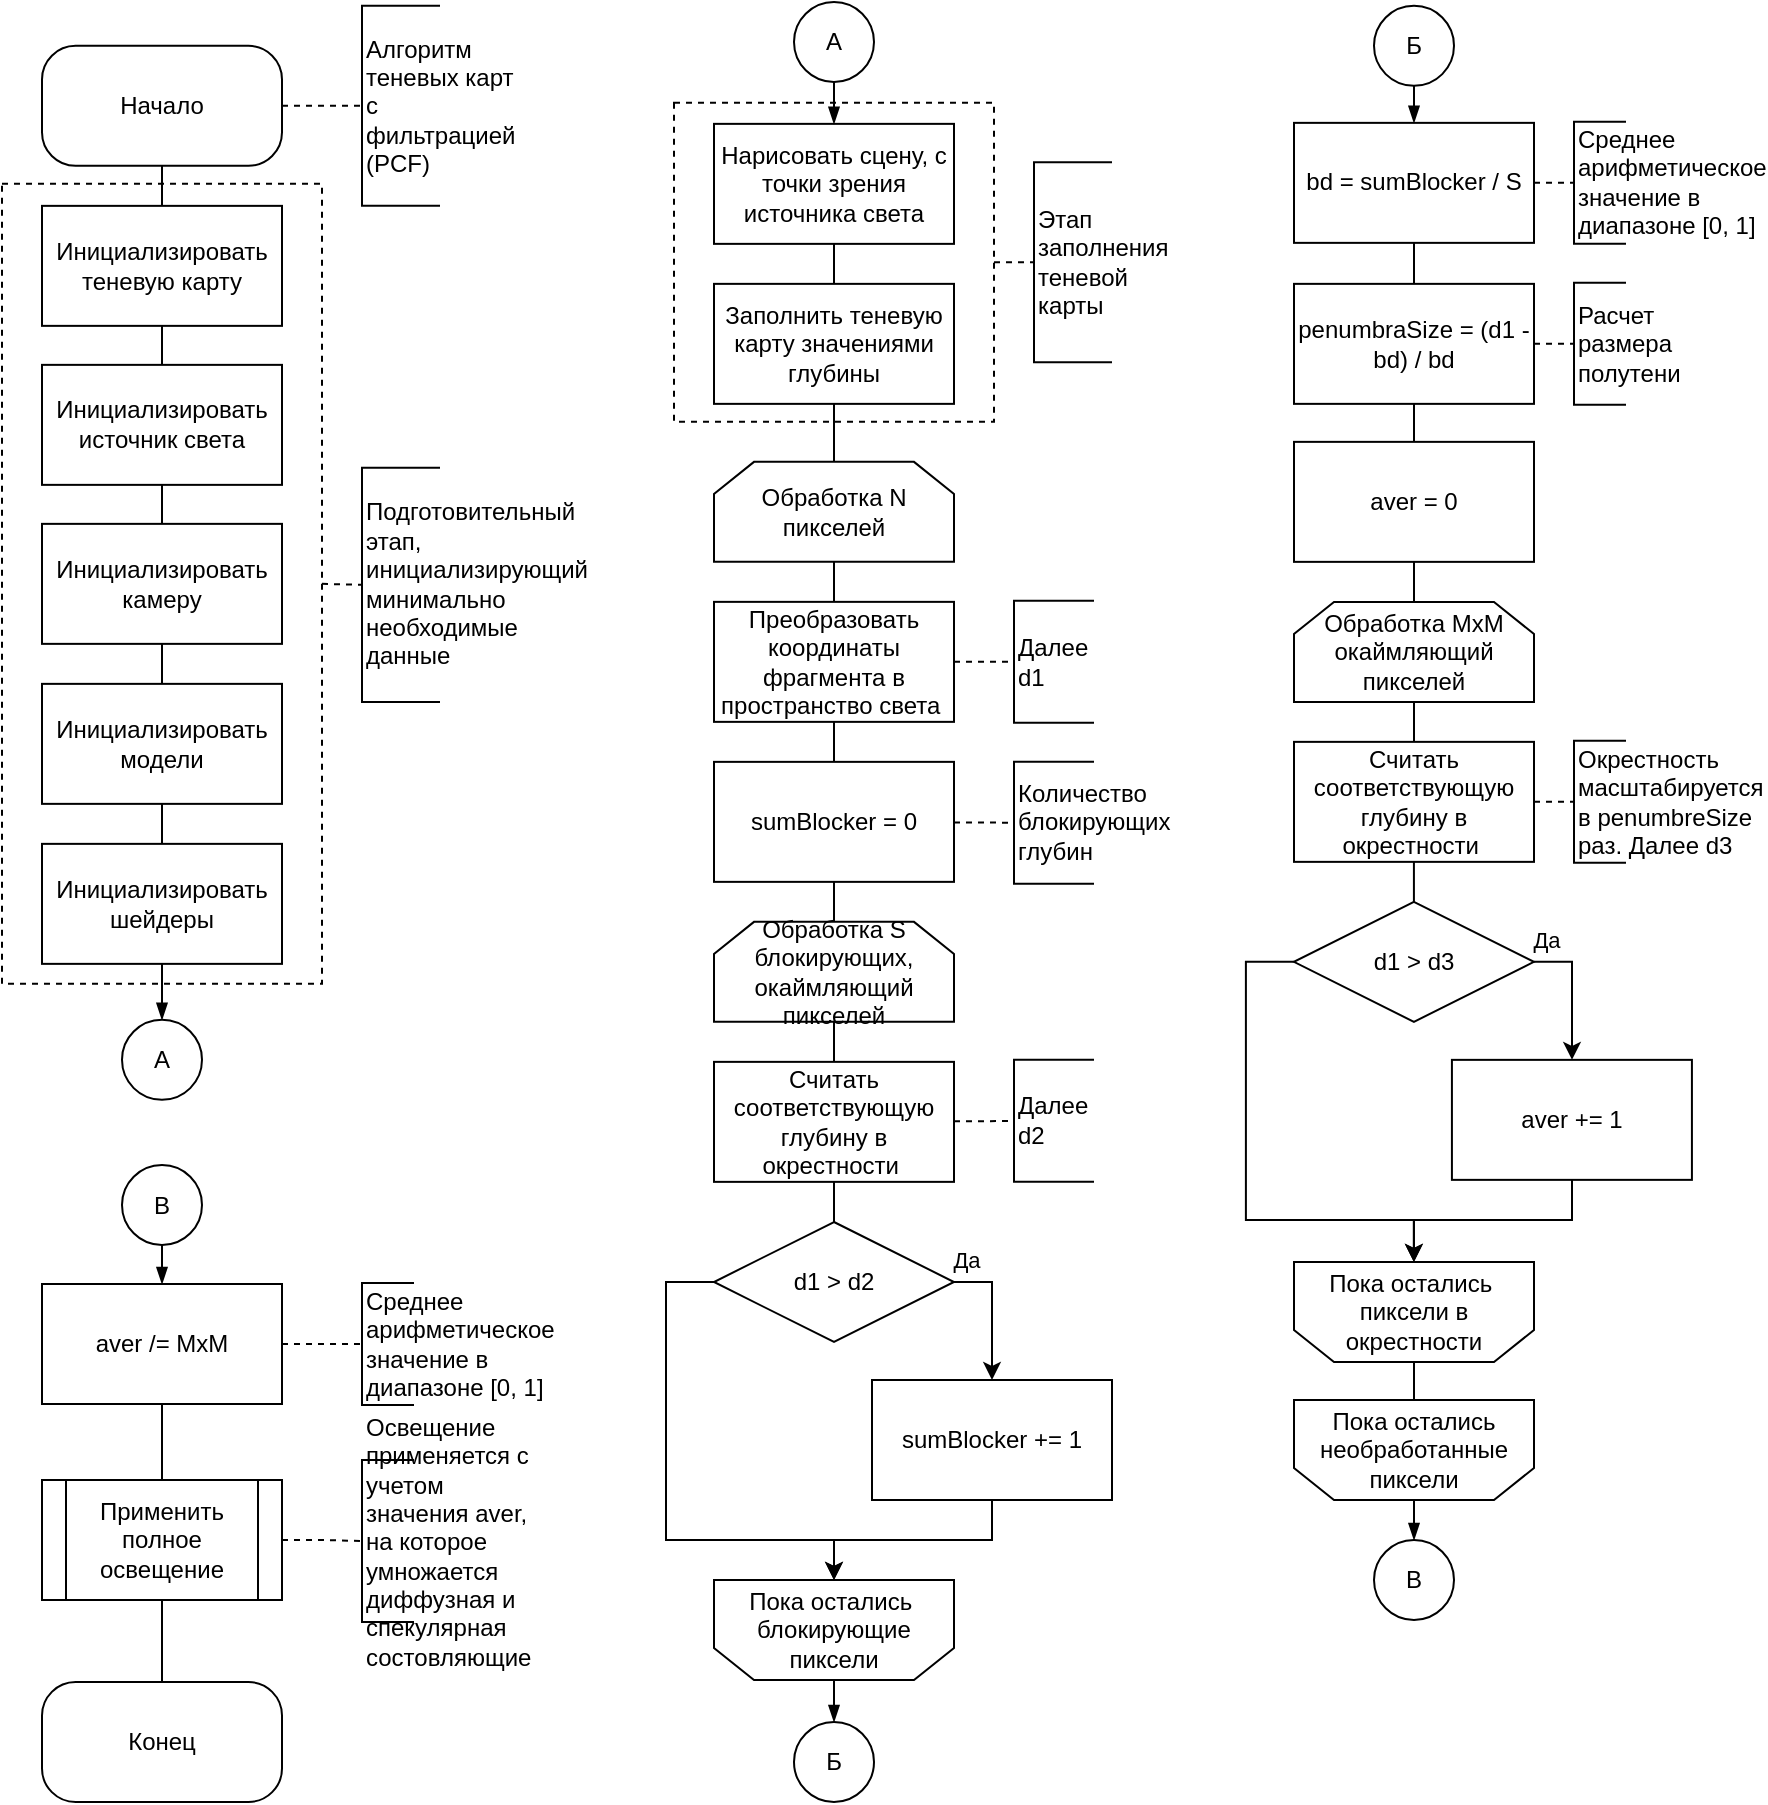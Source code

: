 <mxfile>
    <diagram id="GhDfTKRkD5Z-3g4U4auH" name="Page-1">
        <mxGraphModel dx="1401" dy="2188" grid="1" gridSize="10" guides="1" tooltips="1" connect="1" arrows="1" fold="1" page="1" pageScale="1" pageWidth="827" pageHeight="1169" math="0" shadow="0">
            <root>
                <mxCell id="0"/>
                <mxCell id="1" parent="0"/>
                <mxCell id="2" style="edgeStyle=orthogonalEdgeStyle;rounded=0;html=1;entryX=0;entryY=0.5;entryDx=0;entryDy=0;entryPerimeter=0;strokeColor=default;fontColor=default;endArrow=none;endFill=0;dashed=1;" parent="1" source="3" target="25" edge="1">
                    <mxGeometry relative="1" as="geometry"/>
                </mxCell>
                <mxCell id="3" value="" style="rounded=0;whiteSpace=wrap;html=1;dashed=1;" parent="1" vertex="1">
                    <mxGeometry x="410" y="-939.57" width="160" height="159.5" as="geometry"/>
                </mxCell>
                <mxCell id="4" style="edgeStyle=none;html=1;exitX=1;exitY=0.5;exitDx=0;exitDy=0;entryX=0;entryY=0.5;entryDx=0;entryDy=0;entryPerimeter=0;endArrow=none;endFill=0;dashed=1;" parent="1" source="5" target="18" edge="1">
                    <mxGeometry relative="1" as="geometry"/>
                </mxCell>
                <mxCell id="5" value="" style="rounded=0;whiteSpace=wrap;html=1;dashed=1;" parent="1" vertex="1">
                    <mxGeometry x="74" y="-899.07" width="160" height="400" as="geometry"/>
                </mxCell>
                <mxCell id="6" style="edgeStyle=none;html=1;exitX=1;exitY=0.5;exitDx=0;exitDy=0;entryX=0;entryY=0.5;entryDx=0;entryDy=0;entryPerimeter=0;dashed=1;endArrow=none;endFill=0;" parent="1" source="8" target="9" edge="1">
                    <mxGeometry relative="1" as="geometry"/>
                </mxCell>
                <mxCell id="7" style="edgeStyle=none;html=1;endArrow=none;endFill=0;" parent="1" source="8" target="11" edge="1">
                    <mxGeometry relative="1" as="geometry"/>
                </mxCell>
                <mxCell id="8" value="Начало" style="rounded=1;whiteSpace=wrap;html=1;arcSize=28;" parent="1" vertex="1">
                    <mxGeometry x="94" y="-968.07" width="120" height="60" as="geometry"/>
                </mxCell>
                <mxCell id="9" value="Алгоритм теневых карт с фильтрацией (PCF)" style="strokeWidth=1;shape=mxgraph.flowchart.annotation_1;align=left;pointerEvents=1;whiteSpace=wrap;fontColor=default;" parent="1" vertex="1">
                    <mxGeometry x="254" y="-988.07" width="39" height="100" as="geometry"/>
                </mxCell>
                <mxCell id="10" style="edgeStyle=none;html=1;endArrow=none;endFill=0;" parent="1" source="11" target="13" edge="1">
                    <mxGeometry relative="1" as="geometry"/>
                </mxCell>
                <mxCell id="11" value="Инициализировать теневую карту" style="rounded=0;whiteSpace=wrap;" parent="1" vertex="1">
                    <mxGeometry x="94" y="-888.07" width="120" height="60" as="geometry"/>
                </mxCell>
                <mxCell id="12" style="edgeStyle=none;html=1;endArrow=none;endFill=0;" parent="1" source="13" target="15" edge="1">
                    <mxGeometry relative="1" as="geometry"/>
                </mxCell>
                <mxCell id="13" value="Инициализировать источник света" style="rounded=0;whiteSpace=wrap;" parent="1" vertex="1">
                    <mxGeometry x="94" y="-808.57" width="120" height="60" as="geometry"/>
                </mxCell>
                <mxCell id="14" style="edgeStyle=none;html=1;endArrow=none;endFill=0;" parent="1" source="15" target="17" edge="1">
                    <mxGeometry relative="1" as="geometry"/>
                </mxCell>
                <mxCell id="15" value="Инициализировать камеру" style="rounded=0;whiteSpace=wrap;" parent="1" vertex="1">
                    <mxGeometry x="94" y="-729.07" width="120" height="60" as="geometry"/>
                </mxCell>
                <mxCell id="16" style="edgeStyle=none;html=1;endArrow=none;endFill=0;" parent="1" source="17" target="20" edge="1">
                    <mxGeometry relative="1" as="geometry"/>
                </mxCell>
                <mxCell id="17" value="Инициализировать модели" style="rounded=0;whiteSpace=wrap;" parent="1" vertex="1">
                    <mxGeometry x="94" y="-649.07" width="120" height="60" as="geometry"/>
                </mxCell>
                <mxCell id="18" value="Подготовительный этап, инициализирующий минимально необходимые данные" style="strokeWidth=1;shape=mxgraph.flowchart.annotation_1;align=left;pointerEvents=1;whiteSpace=wrap;labelBorderColor=none;labelBackgroundColor=none;spacing=2;" parent="1" vertex="1">
                    <mxGeometry x="254" y="-757.14" width="39" height="117.14" as="geometry"/>
                </mxCell>
                <mxCell id="92" style="edgeStyle=none;html=1;endArrow=blockThin;endFill=1;" edge="1" parent="1" source="20" target="91">
                    <mxGeometry relative="1" as="geometry"/>
                </mxCell>
                <mxCell id="20" value="Инициализировать&#10;шейдеры" style="rounded=0;whiteSpace=wrap;" parent="1" vertex="1">
                    <mxGeometry x="94" y="-569.07" width="120" height="60" as="geometry"/>
                </mxCell>
                <mxCell id="21" style="edgeStyle=orthogonalEdgeStyle;rounded=0;html=1;strokeColor=default;fontColor=default;endArrow=none;endFill=0;" parent="1" source="22" target="24" edge="1">
                    <mxGeometry relative="1" as="geometry"/>
                </mxCell>
                <mxCell id="22" value="Нарисовать сцену, с точки зрения источника света" style="rounded=0;whiteSpace=wrap;" parent="1" vertex="1">
                    <mxGeometry x="430" y="-929.07" width="120" height="60" as="geometry"/>
                </mxCell>
                <mxCell id="23" style="edgeStyle=orthogonalEdgeStyle;rounded=0;html=1;exitX=0.5;exitY=1;exitDx=0;exitDy=0;strokeColor=default;fontColor=default;endArrow=none;endFill=0;" parent="1" source="24" edge="1">
                    <mxGeometry relative="1" as="geometry">
                        <mxPoint x="490" y="-760.07" as="targetPoint"/>
                    </mxGeometry>
                </mxCell>
                <mxCell id="24" value="Заполнить теневую карту значениями глубины" style="rounded=0;whiteSpace=wrap;" parent="1" vertex="1">
                    <mxGeometry x="430" y="-849.07" width="120" height="60" as="geometry"/>
                </mxCell>
                <mxCell id="25" value="Этап заполнения теневой карты" style="strokeWidth=1;shape=mxgraph.flowchart.annotation_1;align=left;pointerEvents=1;whiteSpace=wrap;fontColor=default;" parent="1" vertex="1">
                    <mxGeometry x="590" y="-909.82" width="39" height="100" as="geometry"/>
                </mxCell>
                <mxCell id="26" style="edgeStyle=orthogonalEdgeStyle;rounded=0;html=1;strokeColor=default;fontColor=default;endArrow=none;endFill=0;" parent="1" source="27" target="30" edge="1">
                    <mxGeometry relative="1" as="geometry"/>
                </mxCell>
                <mxCell id="27" value="Обработка N пикселей" style="shape=loopLimit;whiteSpace=wrap;html=1;labelBackgroundColor=none;labelBorderColor=none;fontColor=default;" parent="1" vertex="1">
                    <mxGeometry x="430" y="-760.07" width="120" height="50" as="geometry"/>
                </mxCell>
                <mxCell id="28" style="edgeStyle=orthogonalEdgeStyle;rounded=0;html=1;entryX=0;entryY=0.5;entryDx=0;entryDy=0;entryPerimeter=0;strokeColor=default;fontColor=default;endArrow=none;endFill=0;dashed=1;" parent="1" source="30" target="31" edge="1">
                    <mxGeometry relative="1" as="geometry"/>
                </mxCell>
                <mxCell id="29" style="edgeStyle=none;html=1;endArrow=none;endFill=0;" parent="1" source="30" target="37" edge="1">
                    <mxGeometry relative="1" as="geometry"/>
                </mxCell>
                <mxCell id="30" value="Преобразовать координаты фрагмента в пространство света " style="rounded=0;whiteSpace=wrap;" parent="1" vertex="1">
                    <mxGeometry x="430" y="-690.07" width="120" height="60" as="geometry"/>
                </mxCell>
                <mxCell id="31" value="Далее&#10;d1" style="strokeWidth=1;shape=mxgraph.flowchart.annotation_1;align=left;pointerEvents=1;whiteSpace=wrap;fontColor=default;" parent="1" vertex="1">
                    <mxGeometry x="580" y="-690.57" width="40" height="61" as="geometry"/>
                </mxCell>
                <mxCell id="32" value="Конец" style="rounded=1;whiteSpace=wrap;html=1;arcSize=28;" parent="1" vertex="1">
                    <mxGeometry x="94" y="-150" width="120" height="60" as="geometry"/>
                </mxCell>
                <mxCell id="33" style="edgeStyle=none;html=1;endArrow=none;endFill=0;" parent="1" source="34" target="40" edge="1">
                    <mxGeometry relative="1" as="geometry"/>
                </mxCell>
                <mxCell id="34" value="Обработка S блокирующих, окаймляющий пикселей" style="shape=loopLimit;whiteSpace=wrap;html=1;labelBackgroundColor=none;labelBorderColor=none;fontColor=default;" parent="1" vertex="1">
                    <mxGeometry x="430" y="-530.07" width="120" height="50" as="geometry"/>
                </mxCell>
                <mxCell id="35" style="edgeStyle=none;html=1;endArrow=none;endFill=0;" parent="1" source="37" target="34" edge="1">
                    <mxGeometry relative="1" as="geometry"/>
                </mxCell>
                <mxCell id="36" style="edgeStyle=none;html=1;dashed=1;endArrow=none;endFill=0;" parent="1" source="37" target="42" edge="1">
                    <mxGeometry relative="1" as="geometry"/>
                </mxCell>
                <mxCell id="37" value="sumBlocker = 0" style="rounded=0;whiteSpace=wrap;" parent="1" vertex="1">
                    <mxGeometry x="430" y="-610.07" width="120" height="60" as="geometry"/>
                </mxCell>
                <mxCell id="38" style="edgeStyle=none;html=1;endArrow=none;endFill=0;dashed=1;" parent="1" source="40" target="41" edge="1">
                    <mxGeometry relative="1" as="geometry"/>
                </mxCell>
                <mxCell id="39" style="edgeStyle=none;html=1;endArrow=none;endFill=0;" parent="1" source="40" target="46" edge="1">
                    <mxGeometry relative="1" as="geometry"/>
                </mxCell>
                <mxCell id="40" value="Считать соответствующую глубину в окрестности " style="rounded=0;whiteSpace=wrap;" parent="1" vertex="1">
                    <mxGeometry x="430" y="-460.07" width="120" height="60" as="geometry"/>
                </mxCell>
                <mxCell id="41" value="Далее&#10;d2" style="strokeWidth=1;shape=mxgraph.flowchart.annotation_1;align=left;pointerEvents=1;whiteSpace=wrap;fontColor=default;" parent="1" vertex="1">
                    <mxGeometry x="580" y="-461.07" width="40" height="61" as="geometry"/>
                </mxCell>
                <mxCell id="42" value="Количество блокирующих глубин" style="strokeWidth=1;shape=mxgraph.flowchart.annotation_1;align=left;pointerEvents=1;whiteSpace=wrap;fontColor=default;" parent="1" vertex="1">
                    <mxGeometry x="580" y="-610.07" width="40" height="61" as="geometry"/>
                </mxCell>
                <mxCell id="43" style="edgeStyle=orthogonalEdgeStyle;html=1;exitX=1;exitY=0.5;exitDx=0;exitDy=0;endArrow=classic;endFill=1;rounded=0;" parent="1" source="46" target="48" edge="1">
                    <mxGeometry relative="1" as="geometry"/>
                </mxCell>
                <mxCell id="44" value="Да" style="edgeLabel;html=1;align=center;verticalAlign=middle;resizable=0;points=[];" parent="43" vertex="1" connectable="0">
                    <mxGeometry x="-0.552" relative="1" as="geometry">
                        <mxPoint x="-9" y="-11" as="offset"/>
                    </mxGeometry>
                </mxCell>
                <mxCell id="45" style="edgeStyle=orthogonalEdgeStyle;rounded=0;html=1;exitX=0;exitY=0.5;exitDx=0;exitDy=0;endArrow=classic;endFill=1;" parent="1" source="46" target="50" edge="1">
                    <mxGeometry relative="1" as="geometry">
                        <Array as="points">
                            <mxPoint x="406" y="-350"/>
                            <mxPoint x="406" y="-221"/>
                            <mxPoint x="490" y="-221"/>
                        </Array>
                    </mxGeometry>
                </mxCell>
                <mxCell id="46" value="d1 &amp;gt; d2" style="rhombus;whiteSpace=wrap;html=1;labelBackgroundColor=none;labelBorderColor=none;fontColor=default;" parent="1" vertex="1">
                    <mxGeometry x="430" y="-380.0" width="120" height="60" as="geometry"/>
                </mxCell>
                <mxCell id="47" style="edgeStyle=orthogonalEdgeStyle;rounded=0;html=1;endArrow=classic;endFill=1;" parent="1" source="48" target="50" edge="1">
                    <mxGeometry relative="1" as="geometry">
                        <Array as="points">
                            <mxPoint x="569" y="-221"/>
                            <mxPoint x="490" y="-221"/>
                        </Array>
                    </mxGeometry>
                </mxCell>
                <mxCell id="48" value="sumBlocker += 1" style="rounded=0;whiteSpace=wrap;" parent="1" vertex="1">
                    <mxGeometry x="509" y="-301.0" width="120" height="60" as="geometry"/>
                </mxCell>
                <mxCell id="97" style="edgeStyle=none;html=1;endArrow=blockThin;endFill=1;" edge="1" parent="1" source="50" target="95">
                    <mxGeometry relative="1" as="geometry"/>
                </mxCell>
                <mxCell id="50" value="Пока остались&amp;nbsp; блокирующие пиксели" style="shape=loopLimit;whiteSpace=wrap;html=1;labelBackgroundColor=none;labelBorderColor=none;fontColor=default;direction=west;" parent="1" vertex="1">
                    <mxGeometry x="430" y="-201" width="120" height="50" as="geometry"/>
                </mxCell>
                <mxCell id="51" style="edgeStyle=orthogonalEdgeStyle;rounded=0;html=1;dashed=1;endArrow=none;endFill=0;" parent="1" source="53" target="54" edge="1">
                    <mxGeometry relative="1" as="geometry"/>
                </mxCell>
                <mxCell id="52" style="edgeStyle=orthogonalEdgeStyle;rounded=0;html=1;endArrow=none;endFill=0;" parent="1" source="53" target="58" edge="1">
                    <mxGeometry relative="1" as="geometry"/>
                </mxCell>
                <mxCell id="53" value="aver /= MxM" style="rounded=0;whiteSpace=wrap;" parent="1" vertex="1">
                    <mxGeometry x="94" y="-349.0" width="120" height="60" as="geometry"/>
                </mxCell>
                <mxCell id="54" value="Среднее арифметическое значение в диапазоне [0, 1]" style="strokeWidth=1;shape=mxgraph.flowchart.annotation_1;align=left;pointerEvents=1;whiteSpace=wrap;fontColor=default;" parent="1" vertex="1">
                    <mxGeometry x="254" y="-349.5" width="26" height="61" as="geometry"/>
                </mxCell>
                <mxCell id="55" value="Освещение применяется с учетом значения aver, на которое умножается диффузная и спекулярная состовляющие" style="strokeWidth=1;shape=mxgraph.flowchart.annotation_1;align=left;pointerEvents=1;fontColor=default;whiteSpace=wrap;" parent="1" vertex="1">
                    <mxGeometry x="254" y="-261" width="26" height="81" as="geometry"/>
                </mxCell>
                <mxCell id="56" style="edgeStyle=orthogonalEdgeStyle;rounded=0;html=1;endArrow=none;endFill=0;dashed=1;" parent="1" source="58" target="55" edge="1">
                    <mxGeometry relative="1" as="geometry"/>
                </mxCell>
                <mxCell id="57" style="edgeStyle=orthogonalEdgeStyle;rounded=0;html=1;endArrow=none;endFill=0;" parent="1" source="58" target="32" edge="1">
                    <mxGeometry relative="1" as="geometry"/>
                </mxCell>
                <mxCell id="58" value="Применить полное освещение" style="shape=process;whiteSpace=wrap;html=1;backgroundOutline=1;" parent="1" vertex="1">
                    <mxGeometry x="94" y="-251" width="120" height="60" as="geometry"/>
                </mxCell>
                <mxCell id="101" style="edgeStyle=none;html=1;endArrow=blockThin;endFill=1;" edge="1" parent="1" source="60" target="100">
                    <mxGeometry relative="1" as="geometry"/>
                </mxCell>
                <mxCell id="60" value="Пока остались необработанные пиксели" style="shape=loopLimit;whiteSpace=wrap;html=1;labelBackgroundColor=none;labelBorderColor=none;fontColor=default;direction=west;" parent="1" vertex="1">
                    <mxGeometry x="720" y="-291" width="120" height="50" as="geometry"/>
                </mxCell>
                <mxCell id="64" style="edgeStyle=orthogonalEdgeStyle;rounded=0;html=1;entryX=0;entryY=0.5;entryDx=0;entryDy=0;entryPerimeter=0;endArrow=none;endFill=0;dashed=1;" parent="1" source="62" target="63" edge="1">
                    <mxGeometry relative="1" as="geometry"/>
                </mxCell>
                <mxCell id="66" style="edgeStyle=orthogonalEdgeStyle;rounded=0;html=1;endArrow=none;endFill=0;" parent="1" source="62" target="65" edge="1">
                    <mxGeometry relative="1" as="geometry"/>
                </mxCell>
                <mxCell id="62" value="bd = sumBlocker / S" style="rounded=0;whiteSpace=wrap;" parent="1" vertex="1">
                    <mxGeometry x="720" y="-929.57" width="120" height="60" as="geometry"/>
                </mxCell>
                <mxCell id="63" value="Среднее арифметическое значение в диапазоне [0, 1]" style="strokeWidth=1;shape=mxgraph.flowchart.annotation_1;align=left;pointerEvents=1;whiteSpace=wrap;fontColor=default;" parent="1" vertex="1">
                    <mxGeometry x="860" y="-930.07" width="26" height="61" as="geometry"/>
                </mxCell>
                <mxCell id="68" style="edgeStyle=orthogonalEdgeStyle;rounded=0;html=1;exitX=1;exitY=0.5;exitDx=0;exitDy=0;entryX=0;entryY=0.5;entryDx=0;entryDy=0;entryPerimeter=0;endArrow=none;endFill=0;dashed=1;" parent="1" source="65" target="67" edge="1">
                    <mxGeometry relative="1" as="geometry"/>
                </mxCell>
                <mxCell id="71" style="edgeStyle=orthogonalEdgeStyle;rounded=0;html=1;endArrow=none;endFill=0;" parent="1" source="65" target="70" edge="1">
                    <mxGeometry relative="1" as="geometry"/>
                </mxCell>
                <mxCell id="65" value="penumbraSize = (d1 - bd) / bd" style="rounded=0;whiteSpace=wrap;" parent="1" vertex="1">
                    <mxGeometry x="720" y="-849.07" width="120" height="60" as="geometry"/>
                </mxCell>
                <mxCell id="67" value="Расчет размера полутени" style="strokeWidth=1;shape=mxgraph.flowchart.annotation_1;align=left;pointerEvents=1;whiteSpace=wrap;fontColor=default;" parent="1" vertex="1">
                    <mxGeometry x="860" y="-849.57" width="26" height="61" as="geometry"/>
                </mxCell>
                <mxCell id="74" style="edgeStyle=orthogonalEdgeStyle;rounded=0;html=1;entryX=0.5;entryY=0;entryDx=0;entryDy=0;endArrow=none;endFill=0;" parent="1" source="69" target="73" edge="1">
                    <mxGeometry relative="1" as="geometry"/>
                </mxCell>
                <mxCell id="69" value="Обработка MxM окаймляющий пикселей" style="shape=loopLimit;whiteSpace=wrap;html=1;labelBackgroundColor=none;labelBorderColor=none;fontColor=default;" parent="1" vertex="1">
                    <mxGeometry x="720" y="-690" width="120" height="50" as="geometry"/>
                </mxCell>
                <mxCell id="72" style="edgeStyle=orthogonalEdgeStyle;rounded=0;html=1;endArrow=none;endFill=0;" parent="1" source="70" target="69" edge="1">
                    <mxGeometry relative="1" as="geometry"/>
                </mxCell>
                <mxCell id="70" value="aver = 0" style="rounded=0;whiteSpace=wrap;" parent="1" vertex="1">
                    <mxGeometry x="720" y="-770.07" width="120" height="60" as="geometry"/>
                </mxCell>
                <mxCell id="77" style="edgeStyle=orthogonalEdgeStyle;rounded=0;html=1;entryX=0;entryY=0.5;entryDx=0;entryDy=0;entryPerimeter=0;endArrow=none;endFill=0;dashed=1;" parent="1" source="73" target="75" edge="1">
                    <mxGeometry relative="1" as="geometry"/>
                </mxCell>
                <mxCell id="88" style="edgeStyle=orthogonalEdgeStyle;rounded=0;html=1;entryX=0.5;entryY=0;entryDx=0;entryDy=0;endArrow=none;endFill=0;" parent="1" source="73" target="83" edge="1">
                    <mxGeometry relative="1" as="geometry"/>
                </mxCell>
                <mxCell id="73" value="Считать соответствующую глубину в окрестности " style="rounded=0;whiteSpace=wrap;" parent="1" vertex="1">
                    <mxGeometry x="720" y="-620.07" width="120" height="60" as="geometry"/>
                </mxCell>
                <mxCell id="75" value="Окрестность масштабируется в penumbreSize раз. Далее d3" style="strokeWidth=1;shape=mxgraph.flowchart.annotation_1;align=left;pointerEvents=1;whiteSpace=wrap;fontColor=default;" parent="1" vertex="1">
                    <mxGeometry x="860" y="-620.57" width="26" height="61" as="geometry"/>
                </mxCell>
                <mxCell id="80" style="edgeStyle=orthogonalEdgeStyle;html=1;exitX=1;exitY=0.5;exitDx=0;exitDy=0;endArrow=classic;endFill=1;rounded=0;" parent="1" source="83" target="85" edge="1">
                    <mxGeometry relative="1" as="geometry"/>
                </mxCell>
                <mxCell id="81" value="Да" style="edgeLabel;html=1;align=center;verticalAlign=middle;resizable=0;points=[];" parent="80" vertex="1" connectable="0">
                    <mxGeometry x="-0.552" relative="1" as="geometry">
                        <mxPoint x="-9" y="-11" as="offset"/>
                    </mxGeometry>
                </mxCell>
                <mxCell id="82" style="edgeStyle=orthogonalEdgeStyle;rounded=0;html=1;exitX=0;exitY=0.5;exitDx=0;exitDy=0;endArrow=classic;endFill=1;" parent="1" source="83" target="86" edge="1">
                    <mxGeometry relative="1" as="geometry">
                        <Array as="points">
                            <mxPoint x="695.96" y="-510.07"/>
                            <mxPoint x="695.96" y="-381.07"/>
                            <mxPoint x="779.96" y="-381.07"/>
                        </Array>
                    </mxGeometry>
                </mxCell>
                <mxCell id="83" value="d1 &amp;gt; d3" style="rhombus;whiteSpace=wrap;html=1;labelBackgroundColor=none;labelBorderColor=none;fontColor=default;" parent="1" vertex="1">
                    <mxGeometry x="719.96" y="-540.07" width="120" height="60" as="geometry"/>
                </mxCell>
                <mxCell id="84" style="edgeStyle=orthogonalEdgeStyle;rounded=0;html=1;endArrow=classic;endFill=1;" parent="1" source="85" target="86" edge="1">
                    <mxGeometry relative="1" as="geometry">
                        <Array as="points">
                            <mxPoint x="858.96" y="-381.07"/>
                            <mxPoint x="779.96" y="-381.07"/>
                        </Array>
                    </mxGeometry>
                </mxCell>
                <mxCell id="85" value="aver += 1" style="rounded=0;whiteSpace=wrap;" parent="1" vertex="1">
                    <mxGeometry x="798.96" y="-461.07" width="120" height="60" as="geometry"/>
                </mxCell>
                <mxCell id="89" style="edgeStyle=orthogonalEdgeStyle;rounded=0;html=1;endArrow=none;endFill=0;" parent="1" source="86" target="60" edge="1">
                    <mxGeometry relative="1" as="geometry"/>
                </mxCell>
                <mxCell id="86" value="Пока остались&amp;nbsp; пиксели в окрестности" style="shape=loopLimit;whiteSpace=wrap;html=1;labelBackgroundColor=none;labelBorderColor=none;fontColor=default;direction=west;" parent="1" vertex="1">
                    <mxGeometry x="720" y="-360" width="120" height="50" as="geometry"/>
                </mxCell>
                <mxCell id="91" value="А" style="ellipse;whiteSpace=wrap;html=1;aspect=fixed;" vertex="1" parent="1">
                    <mxGeometry x="134" y="-481.07" width="40" height="40" as="geometry"/>
                </mxCell>
                <mxCell id="94" style="edgeStyle=none;html=1;endArrow=blockThin;endFill=1;" edge="1" parent="1" source="93" target="22">
                    <mxGeometry relative="1" as="geometry"/>
                </mxCell>
                <mxCell id="93" value="А" style="ellipse;whiteSpace=wrap;html=1;aspect=fixed;" vertex="1" parent="1">
                    <mxGeometry x="470" y="-990.0" width="40" height="40" as="geometry"/>
                </mxCell>
                <mxCell id="95" value="Б" style="ellipse;whiteSpace=wrap;html=1;aspect=fixed;" vertex="1" parent="1">
                    <mxGeometry x="470" y="-130.0" width="40" height="40" as="geometry"/>
                </mxCell>
                <mxCell id="99" style="edgeStyle=none;html=1;endArrow=blockThin;endFill=1;" edge="1" parent="1" source="98" target="62">
                    <mxGeometry relative="1" as="geometry"/>
                </mxCell>
                <mxCell id="98" value="Б" style="ellipse;whiteSpace=wrap;html=1;aspect=fixed;" vertex="1" parent="1">
                    <mxGeometry x="760" y="-988.07" width="40" height="40" as="geometry"/>
                </mxCell>
                <mxCell id="100" value="В" style="ellipse;whiteSpace=wrap;html=1;aspect=fixed;" vertex="1" parent="1">
                    <mxGeometry x="760" y="-221.0" width="40" height="40" as="geometry"/>
                </mxCell>
                <mxCell id="103" style="edgeStyle=none;html=1;endArrow=blockThin;endFill=1;" edge="1" parent="1" source="102" target="53">
                    <mxGeometry relative="1" as="geometry"/>
                </mxCell>
                <mxCell id="102" value="В" style="ellipse;whiteSpace=wrap;html=1;aspect=fixed;" vertex="1" parent="1">
                    <mxGeometry x="134" y="-408.5" width="40" height="40" as="geometry"/>
                </mxCell>
            </root>
        </mxGraphModel>
    </diagram>
</mxfile>